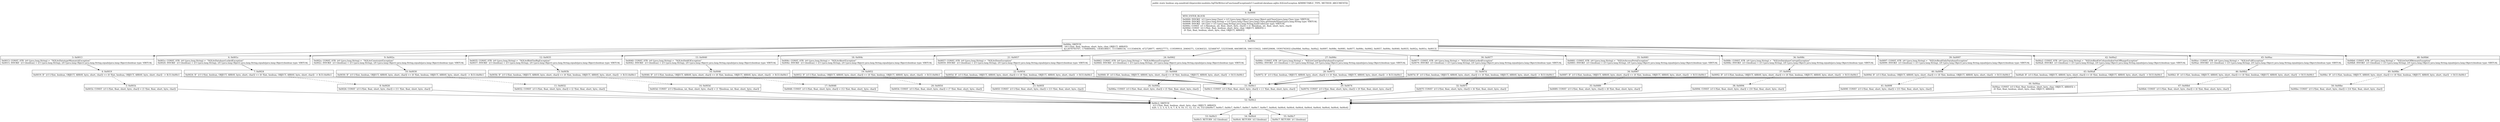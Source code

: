 digraph "CFG fororg.osmdroid.tileprovider.modules.SqlTileWriter.isFunctionalException(Landroid\/database\/sqlite\/SQLiteException;)Z" {
Node_0 [shape=record,label="{0\:\ 0x0000|MTH_ENTER_BLOCK\l|0x0000: INVOKE  (r3 I:java.lang.Class) = (r3 I:java.lang.Object) java.lang.Object.getClass():java.lang.Class type: VIRTUAL \l0x0004: INVOKE  (r3 I:java.lang.String) = (r3 I:java.lang.Class) java.lang.Class.getSimpleName():java.lang.String type: VIRTUAL \l0x0008: INVOKE  (r0 I:int) = (r3 I:java.lang.String) java.lang.String.hashCode():int type: VIRTUAL \l0x000c: CONST  (r1 I:?[boolean, int, float, short, byte, char]) = (1 ?[boolean, int, float, short, byte, char]) \l0x000d: CONST  (r2 I:?[int, float, boolean, short, byte, char, OBJECT, ARRAY]) = \l  (0 ?[int, float, boolean, short, byte, char, OBJECT, ARRAY])\l \l}"];
Node_1 [shape=record,label="{1\:\ 0x000e|0x000e: SWITCH  \l  (r0 I:?[int, float, boolean, short, byte, char, OBJECT, ARRAY])\l k:[\-2070793707, \-1764604492, \-1458338457, \-1115484154, \-1113540439, \-672728977, \-669227773, \-119599910, 20404371, 124364321, 325468747, 532355648, 666588538, 1061155622, 1400520606, 1939376593] t:[0x00b6, 0x00ac, 0x00a2, 0x0097, 0x008c, 0x0081, 0x0077, 0x006c, 0x0062, 0x0057, 0x004c, 0x0040, 0x0035, 0x002a, 0x001e, 0x0013] \l}"];
Node_3 [shape=record,label="{3\:\ 0x0013|0x0013: CONST_STR  (r0 I:java.lang.String) =  \"SQLiteDatatypeMismatchException\" \l0x0015: INVOKE  (r3 I:boolean) = (r3 I:java.lang.String), (r0 I:java.lang.Object) java.lang.String.equals(java.lang.Object):boolean type: VIRTUAL \l}"];
Node_4 [shape=record,label="{4\:\ 0x0019|0x0019: IF  (r3 I:?[int, boolean, OBJECT, ARRAY, byte, short, char]) == (0 ?[int, boolean, OBJECT, ARRAY, byte, short, char])  \-\> B:51:0x00c1 \l}"];
Node_5 [shape=record,label="{5\:\ 0x001b|0x001b: CONST  (r3 I:?[int, float, short, byte, char]) = (3 ?[int, float, short, byte, char]) \l}"];
Node_6 [shape=record,label="{6\:\ 0x001e|0x001e: CONST_STR  (r0 I:java.lang.String) =  \"SQLiteDatabaseLockedException\" \l0x0020: INVOKE  (r3 I:boolean) = (r3 I:java.lang.String), (r0 I:java.lang.Object) java.lang.String.equals(java.lang.Object):boolean type: VIRTUAL \l}"];
Node_7 [shape=record,label="{7\:\ 0x0024|0x0024: IF  (r3 I:?[int, boolean, OBJECT, ARRAY, byte, short, char]) == (0 ?[int, boolean, OBJECT, ARRAY, byte, short, char])  \-\> B:51:0x00c1 \l}"];
Node_8 [shape=record,label="{8\:\ 0x0026|0x0026: CONST  (r3 I:?[int, float, short, byte, char]) = (11 ?[int, float, short, byte, char]) \l}"];
Node_9 [shape=record,label="{9\:\ 0x002a|0x002a: CONST_STR  (r0 I:java.lang.String) =  \"SQLiteConstraintException\" \l0x002c: INVOKE  (r3 I:boolean) = (r3 I:java.lang.String), (r0 I:java.lang.Object) java.lang.String.equals(java.lang.Object):boolean type: VIRTUAL \l}"];
Node_10 [shape=record,label="{10\:\ 0x0030|0x0030: IF  (r3 I:?[int, boolean, OBJECT, ARRAY, byte, short, char]) == (0 ?[int, boolean, OBJECT, ARRAY, byte, short, char])  \-\> B:51:0x00c1 \l}"];
Node_11 [shape=record,label="{11\:\ 0x0032|0x0032: CONST  (r3 I:?[int, float, short, byte, char]) = (2 ?[int, float, short, byte, char]) \l}"];
Node_12 [shape=record,label="{12\:\ 0x0035|0x0035: CONST_STR  (r0 I:java.lang.String) =  \"SQLiteBlobTooBigException\" \l0x0037: INVOKE  (r3 I:boolean) = (r3 I:java.lang.String), (r0 I:java.lang.Object) java.lang.String.equals(java.lang.Object):boolean type: VIRTUAL \l}"];
Node_13 [shape=record,label="{13\:\ 0x003b|0x003b: IF  (r3 I:?[int, boolean, OBJECT, ARRAY, byte, short, char]) == (0 ?[int, boolean, OBJECT, ARRAY, byte, short, char])  \-\> B:51:0x00c1 \l}"];
Node_14 [shape=record,label="{14\:\ 0x003d|0x003d: CONST  (r3 I:?[boolean, int, float, short, byte, char]) = (1 ?[boolean, int, float, short, byte, char]) \l}"];
Node_15 [shape=record,label="{15\:\ 0x0040|0x0040: CONST_STR  (r0 I:java.lang.String) =  \"SQLiteDiskIOException\" \l0x0042: INVOKE  (r3 I:boolean) = (r3 I:java.lang.String), (r0 I:java.lang.Object) java.lang.String.equals(java.lang.Object):boolean type: VIRTUAL \l}"];
Node_16 [shape=record,label="{16\:\ 0x0046|0x0046: IF  (r3 I:?[int, boolean, OBJECT, ARRAY, byte, short, char]) == (0 ?[int, boolean, OBJECT, ARRAY, byte, short, char])  \-\> B:51:0x00c1 \l}"];
Node_17 [shape=record,label="{17\:\ 0x0048|0x0048: CONST  (r3 I:?[int, float, short, byte, char]) = (12 ?[int, float, short, byte, char]) \l}"];
Node_18 [shape=record,label="{18\:\ 0x004c|0x004c: CONST_STR  (r0 I:java.lang.String) =  \"SQLiteAbortException\" \l0x004e: INVOKE  (r3 I:boolean) = (r3 I:java.lang.String), (r0 I:java.lang.Object) java.lang.String.equals(java.lang.Object):boolean type: VIRTUAL \l}"];
Node_19 [shape=record,label="{19\:\ 0x0052|0x0052: IF  (r3 I:?[int, boolean, OBJECT, ARRAY, byte, short, char]) == (0 ?[int, boolean, OBJECT, ARRAY, byte, short, char])  \-\> B:51:0x00c1 \l}"];
Node_20 [shape=record,label="{20\:\ 0x0054|0x0054: CONST  (r3 I:?[int, float, short, byte, char]) = (7 ?[int, float, short, byte, char]) \l}"];
Node_21 [shape=record,label="{21\:\ 0x0057|0x0057: CONST_STR  (r0 I:java.lang.String) =  \"SQLiteDoneException\" \l0x0059: INVOKE  (r3 I:boolean) = (r3 I:java.lang.String), (r0 I:java.lang.Object) java.lang.String.equals(java.lang.Object):boolean type: VIRTUAL \l}"];
Node_22 [shape=record,label="{22\:\ 0x005d|0x005d: IF  (r3 I:?[int, boolean, OBJECT, ARRAY, byte, short, char]) == (0 ?[int, boolean, OBJECT, ARRAY, byte, short, char])  \-\> B:51:0x00c1 \l}"];
Node_23 [shape=record,label="{23\:\ 0x005f|0x005f: CONST  (r3 I:?[int, float, short, byte, char]) = (13 ?[int, float, short, byte, char]) \l}"];
Node_24 [shape=record,label="{24\:\ 0x0062|0x0062: CONST_STR  (r0 I:java.lang.String) =  \"SQLiteMisuseException\" \l0x0064: INVOKE  (r3 I:boolean) = (r3 I:java.lang.String), (r0 I:java.lang.Object) java.lang.String.equals(java.lang.Object):boolean type: VIRTUAL \l}"];
Node_25 [shape=record,label="{25\:\ 0x0068|0x0068: IF  (r3 I:?[int, boolean, OBJECT, ARRAY, byte, short, char]) == (0 ?[int, boolean, OBJECT, ARRAY, byte, short, char])  \-\> B:51:0x00c1 \l}"];
Node_26 [shape=record,label="{26\:\ 0x006a|0x006a: CONST  (r3 I:?[int, float, short, byte, char]) = (5 ?[int, float, short, byte, char]) \l}"];
Node_27 [shape=record,label="{27\:\ 0x006c|0x006c: CONST_STR  (r0 I:java.lang.String) =  \"SQLiteCantOpenDatabaseException\" \l0x006e: INVOKE  (r3 I:boolean) = (r3 I:java.lang.String), (r0 I:java.lang.Object) java.lang.String.equals(java.lang.Object):boolean type: VIRTUAL \l}"];
Node_28 [shape=record,label="{28\:\ 0x0072|0x0072: IF  (r3 I:?[int, boolean, OBJECT, ARRAY, byte, short, char]) == (0 ?[int, boolean, OBJECT, ARRAY, byte, short, char])  \-\> B:51:0x00c1 \l}"];
Node_29 [shape=record,label="{29\:\ 0x0074|0x0074: CONST  (r3 I:?[int, float, short, byte, char]) = (9 ?[int, float, short, byte, char]) \l}"];
Node_30 [shape=record,label="{30\:\ 0x0077|0x0077: CONST_STR  (r0 I:java.lang.String) =  \"SQLiteTableLockedException\" \l0x0079: INVOKE  (r3 I:boolean) = (r3 I:java.lang.String), (r0 I:java.lang.Object) java.lang.String.equals(java.lang.Object):boolean type: VIRTUAL \l}"];
Node_31 [shape=record,label="{31\:\ 0x007d|0x007d: IF  (r3 I:?[int, boolean, OBJECT, ARRAY, byte, short, char]) == (0 ?[int, boolean, OBJECT, ARRAY, byte, short, char])  \-\> B:51:0x00c1 \l}"];
Node_32 [shape=record,label="{32\:\ 0x007f|0x007f: CONST  (r3 I:?[int, float, short, byte, char]) = (6 ?[int, float, short, byte, char]) \l}"];
Node_33 [shape=record,label="{33\:\ 0x0081|0x0081: CONST_STR  (r0 I:java.lang.String) =  \"SQLiteAccessPermException\" \l0x0083: INVOKE  (r3 I:boolean) = (r3 I:java.lang.String), (r0 I:java.lang.Object) java.lang.String.equals(java.lang.Object):boolean type: VIRTUAL \l}"];
Node_34 [shape=record,label="{34\:\ 0x0087|0x0087: IF  (r3 I:?[int, boolean, OBJECT, ARRAY, byte, short, char]) == (0 ?[int, boolean, OBJECT, ARRAY, byte, short, char])  \-\> B:51:0x00c1 \l}"];
Node_35 [shape=record,label="{35\:\ 0x0089|0x0089: CONST  (r3 I:?[int, float, short, byte, char]) = (8 ?[int, float, short, byte, char]) \l}"];
Node_36 [shape=record,label="{36\:\ 0x008c|0x008c: CONST_STR  (r0 I:java.lang.String) =  \"SQLiteDatabaseCorruptException\" \l0x008e: INVOKE  (r3 I:boolean) = (r3 I:java.lang.String), (r0 I:java.lang.Object) java.lang.String.equals(java.lang.Object):boolean type: VIRTUAL \l}"];
Node_37 [shape=record,label="{37\:\ 0x0092|0x0092: IF  (r3 I:?[int, boolean, OBJECT, ARRAY, byte, short, char]) == (0 ?[int, boolean, OBJECT, ARRAY, byte, short, char])  \-\> B:51:0x00c1 \l}"];
Node_38 [shape=record,label="{38\:\ 0x0094|0x0094: CONST  (r3 I:?[int, float, short, byte, char]) = (10 ?[int, float, short, byte, char]) \l}"];
Node_39 [shape=record,label="{39\:\ 0x0097|0x0097: CONST_STR  (r0 I:java.lang.String) =  \"SQLiteReadOnlyDatabaseException\" \l0x0099: INVOKE  (r3 I:boolean) = (r3 I:java.lang.String), (r0 I:java.lang.Object) java.lang.String.equals(java.lang.Object):boolean type: VIRTUAL \l}"];
Node_40 [shape=record,label="{40\:\ 0x009d|0x009d: IF  (r3 I:?[int, boolean, OBJECT, ARRAY, byte, short, char]) == (0 ?[int, boolean, OBJECT, ARRAY, byte, short, char])  \-\> B:51:0x00c1 \l}"];
Node_41 [shape=record,label="{41\:\ 0x009f|0x009f: CONST  (r3 I:?[int, float, short, byte, char]) = (15 ?[int, float, short, byte, char]) \l}"];
Node_42 [shape=record,label="{42\:\ 0x00a2|0x00a2: CONST_STR  (r0 I:java.lang.String) =  \"SQLiteBindOrColumnIndexOutOfRangeException\" \l0x00a4: INVOKE  (r3 I:boolean) = (r3 I:java.lang.String), (r0 I:java.lang.Object) java.lang.String.equals(java.lang.Object):boolean type: VIRTUAL \l}"];
Node_43 [shape=record,label="{43\:\ 0x00a8|0x00a8: IF  (r3 I:?[int, boolean, OBJECT, ARRAY, byte, short, char]) == (0 ?[int, boolean, OBJECT, ARRAY, byte, short, char])  \-\> B:51:0x00c1 \l}"];
Node_44 [shape=record,label="{44\:\ 0x00aa|0x00aa: CONST  (r3 I:?[int, float, boolean, short, byte, char, OBJECT, ARRAY]) = \l  (0 ?[int, float, boolean, short, byte, char, OBJECT, ARRAY])\l \l}"];
Node_45 [shape=record,label="{45\:\ 0x00ac|0x00ac: CONST_STR  (r0 I:java.lang.String) =  \"SQLiteFullException\" \l0x00ae: INVOKE  (r3 I:boolean) = (r3 I:java.lang.String), (r0 I:java.lang.Object) java.lang.String.equals(java.lang.Object):boolean type: VIRTUAL \l}"];
Node_46 [shape=record,label="{46\:\ 0x00b2|0x00b2: IF  (r3 I:?[int, boolean, OBJECT, ARRAY, byte, short, char]) == (0 ?[int, boolean, OBJECT, ARRAY, byte, short, char])  \-\> B:51:0x00c1 \l}"];
Node_47 [shape=record,label="{47\:\ 0x00b4|0x00b4: CONST  (r3 I:?[int, float, short, byte, char]) = (4 ?[int, float, short, byte, char]) \l}"];
Node_48 [shape=record,label="{48\:\ 0x00b6|0x00b6: CONST_STR  (r0 I:java.lang.String) =  \"SQLiteOutOfMemoryException\" \l0x00b8: INVOKE  (r3 I:boolean) = (r3 I:java.lang.String), (r0 I:java.lang.Object) java.lang.String.equals(java.lang.Object):boolean type: VIRTUAL \l}"];
Node_49 [shape=record,label="{49\:\ 0x00bc|0x00bc: IF  (r3 I:?[int, boolean, OBJECT, ARRAY, byte, short, char]) == (0 ?[int, boolean, OBJECT, ARRAY, byte, short, char])  \-\> B:51:0x00c1 \l}"];
Node_50 [shape=record,label="{50\:\ 0x00be|0x00be: CONST  (r3 I:?[int, float, short, byte, char]) = (14 ?[int, float, short, byte, char]) \l}"];
Node_51 [shape=record,label="{51\:\ 0x00c1|0x00c1: CONST  (r3 I:?[int, float, short, byte, char]) = (\-1 ?[int, float, short, byte, char]) \l}"];
Node_52 [shape=record,label="{52\:\ 0x00c2|0x00c2: SWITCH  \l  (r3 I:?[int, float, boolean, short, byte, char, OBJECT, ARRAY])\l k:[0, 1, 2, 3, 4, 5, 6, 7, 8, 9, 10, 11, 12, 13, 14, 15] t:[0x00c7, 0x00c7, 0x00c7, 0x00c7, 0x00c7, 0x00c7, 0x00c7, 0x00c6, 0x00c6, 0x00c6, 0x00c6, 0x00c6, 0x00c6, 0x00c6, 0x00c6, 0x00c6] \l}"];
Node_53 [shape=record,label="{53\:\ 0x00c5|0x00c5: RETURN  (r2 I:boolean) \l}"];
Node_54 [shape=record,label="{54\:\ 0x00c6|0x00c6: RETURN  (r2 I:boolean) \l}"];
Node_55 [shape=record,label="{55\:\ 0x00c7|0x00c7: RETURN  (r1 I:boolean) \l}"];
MethodNode[shape=record,label="{public static boolean org.osmdroid.tileprovider.modules.SqlTileWriter.isFunctionalException((r3 I:android.database.sqlite.SQLiteException A[IMMUTABLE_TYPE, METHOD_ARGUMENT])) }"];
MethodNode -> Node_0;
Node_0 -> Node_1;
Node_1 -> Node_3;
Node_1 -> Node_6;
Node_1 -> Node_9;
Node_1 -> Node_12;
Node_1 -> Node_15;
Node_1 -> Node_18;
Node_1 -> Node_21;
Node_1 -> Node_24;
Node_1 -> Node_27;
Node_1 -> Node_30;
Node_1 -> Node_33;
Node_1 -> Node_36;
Node_1 -> Node_39;
Node_1 -> Node_42;
Node_1 -> Node_45;
Node_1 -> Node_48;
Node_1 -> Node_51;
Node_3 -> Node_4;
Node_4 -> Node_5[style=dashed];
Node_4 -> Node_51;
Node_5 -> Node_52;
Node_6 -> Node_7;
Node_7 -> Node_8[style=dashed];
Node_7 -> Node_51;
Node_8 -> Node_52;
Node_9 -> Node_10;
Node_10 -> Node_11[style=dashed];
Node_10 -> Node_51;
Node_11 -> Node_52;
Node_12 -> Node_13;
Node_13 -> Node_14[style=dashed];
Node_13 -> Node_51;
Node_14 -> Node_52;
Node_15 -> Node_16;
Node_16 -> Node_17[style=dashed];
Node_16 -> Node_51;
Node_17 -> Node_52;
Node_18 -> Node_19;
Node_19 -> Node_20[style=dashed];
Node_19 -> Node_51;
Node_20 -> Node_52;
Node_21 -> Node_22;
Node_22 -> Node_23[style=dashed];
Node_22 -> Node_51;
Node_23 -> Node_52;
Node_24 -> Node_25;
Node_25 -> Node_26[style=dashed];
Node_25 -> Node_51;
Node_26 -> Node_52;
Node_27 -> Node_28;
Node_28 -> Node_29[style=dashed];
Node_28 -> Node_51;
Node_29 -> Node_52;
Node_30 -> Node_31;
Node_31 -> Node_32[style=dashed];
Node_31 -> Node_51;
Node_32 -> Node_52;
Node_33 -> Node_34;
Node_34 -> Node_35[style=dashed];
Node_34 -> Node_51;
Node_35 -> Node_52;
Node_36 -> Node_37;
Node_37 -> Node_38[style=dashed];
Node_37 -> Node_51;
Node_38 -> Node_52;
Node_39 -> Node_40;
Node_40 -> Node_41[style=dashed];
Node_40 -> Node_51;
Node_41 -> Node_52;
Node_42 -> Node_43;
Node_43 -> Node_44[style=dashed];
Node_43 -> Node_51;
Node_44 -> Node_52;
Node_45 -> Node_46;
Node_46 -> Node_47[style=dashed];
Node_46 -> Node_51;
Node_47 -> Node_52;
Node_48 -> Node_49;
Node_49 -> Node_50[style=dashed];
Node_49 -> Node_51;
Node_50 -> Node_52;
Node_51 -> Node_52;
Node_52 -> Node_53;
Node_52 -> Node_54;
Node_52 -> Node_55;
}

